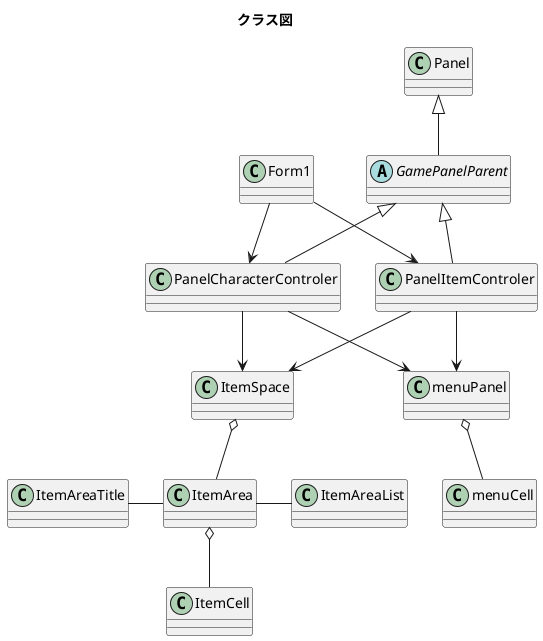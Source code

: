 @startuml
title クラス図
class Form1

class Panel
abstract class GamePanelParent

class PanelCharacterControler
class PanelItemControler

class ItemSpace
class ItemArea
class ItemAreaList
class ItemAreaTitle
class ItemCell

class menuPanel
class menuCell

Panel <|-- GamePanelParent

GamePanelParent<|--PanelCharacterControler
GamePanelParent<|--PanelItemControler

Form1-->PanelCharacterControler
Form1-->PanelItemControler

PanelCharacterControler-->ItemSpace
PanelItemControler-->ItemSpace

ItemSpace o-- ItemArea

ItemAreaTitle - ItemArea
ItemArea - ItemAreaList

ItemArea o-- ItemCell

PanelCharacterControler-->menuPanel
PanelItemControler-->menuPanel

menuPanel o-- menuCell

@enduml